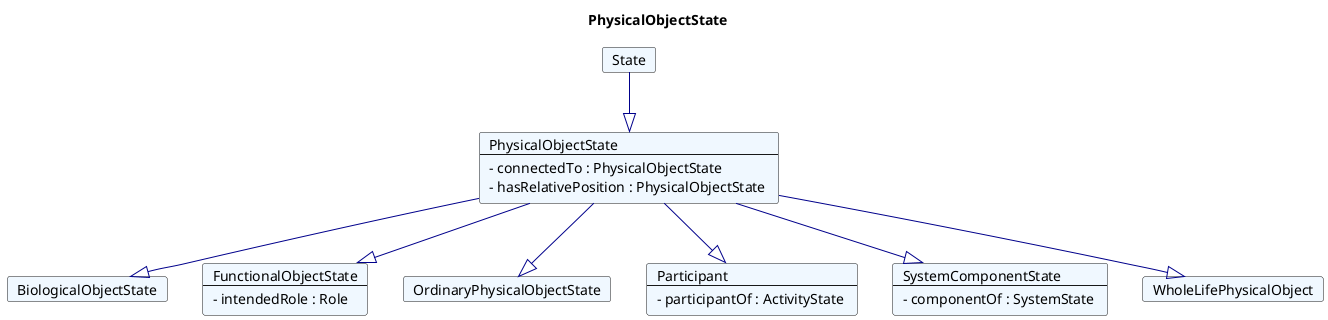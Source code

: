 @startuml
Title PhysicalObjectState 

Card PhysicalObjectState #F0F8FF [
PhysicalObjectState
----
- connectedTo : PhysicalObjectState 
- hasRelativePosition : PhysicalObjectState 
]
Card State #F0F8FF [
State
]
State --|> PhysicalObjectState  #00008B 
Card BiologicalObjectState #F0F8FF [
BiologicalObjectState
]
PhysicalObjectState --|> BiologicalObjectState  #00008B 
Card FunctionalObjectState #F0F8FF [
FunctionalObjectState
----
- intendedRole : Role 
]
PhysicalObjectState --|> FunctionalObjectState  #00008B 
Card OrdinaryPhysicalObjectState #F0F8FF [
OrdinaryPhysicalObjectState
]
PhysicalObjectState --|> OrdinaryPhysicalObjectState  #00008B 
Card Participant #F0F8FF [
Participant
----
- participantOf : ActivityState 
]
PhysicalObjectState --|> Participant  #00008B 
Card SystemComponentState #F0F8FF [
SystemComponentState
----
- componentOf : SystemState 
]
PhysicalObjectState --|> SystemComponentState  #00008B 
Card WholeLifePhysicalObject #F0F8FF [
WholeLifePhysicalObject
]
PhysicalObjectState --|> WholeLifePhysicalObject  #00008B 
@enduml